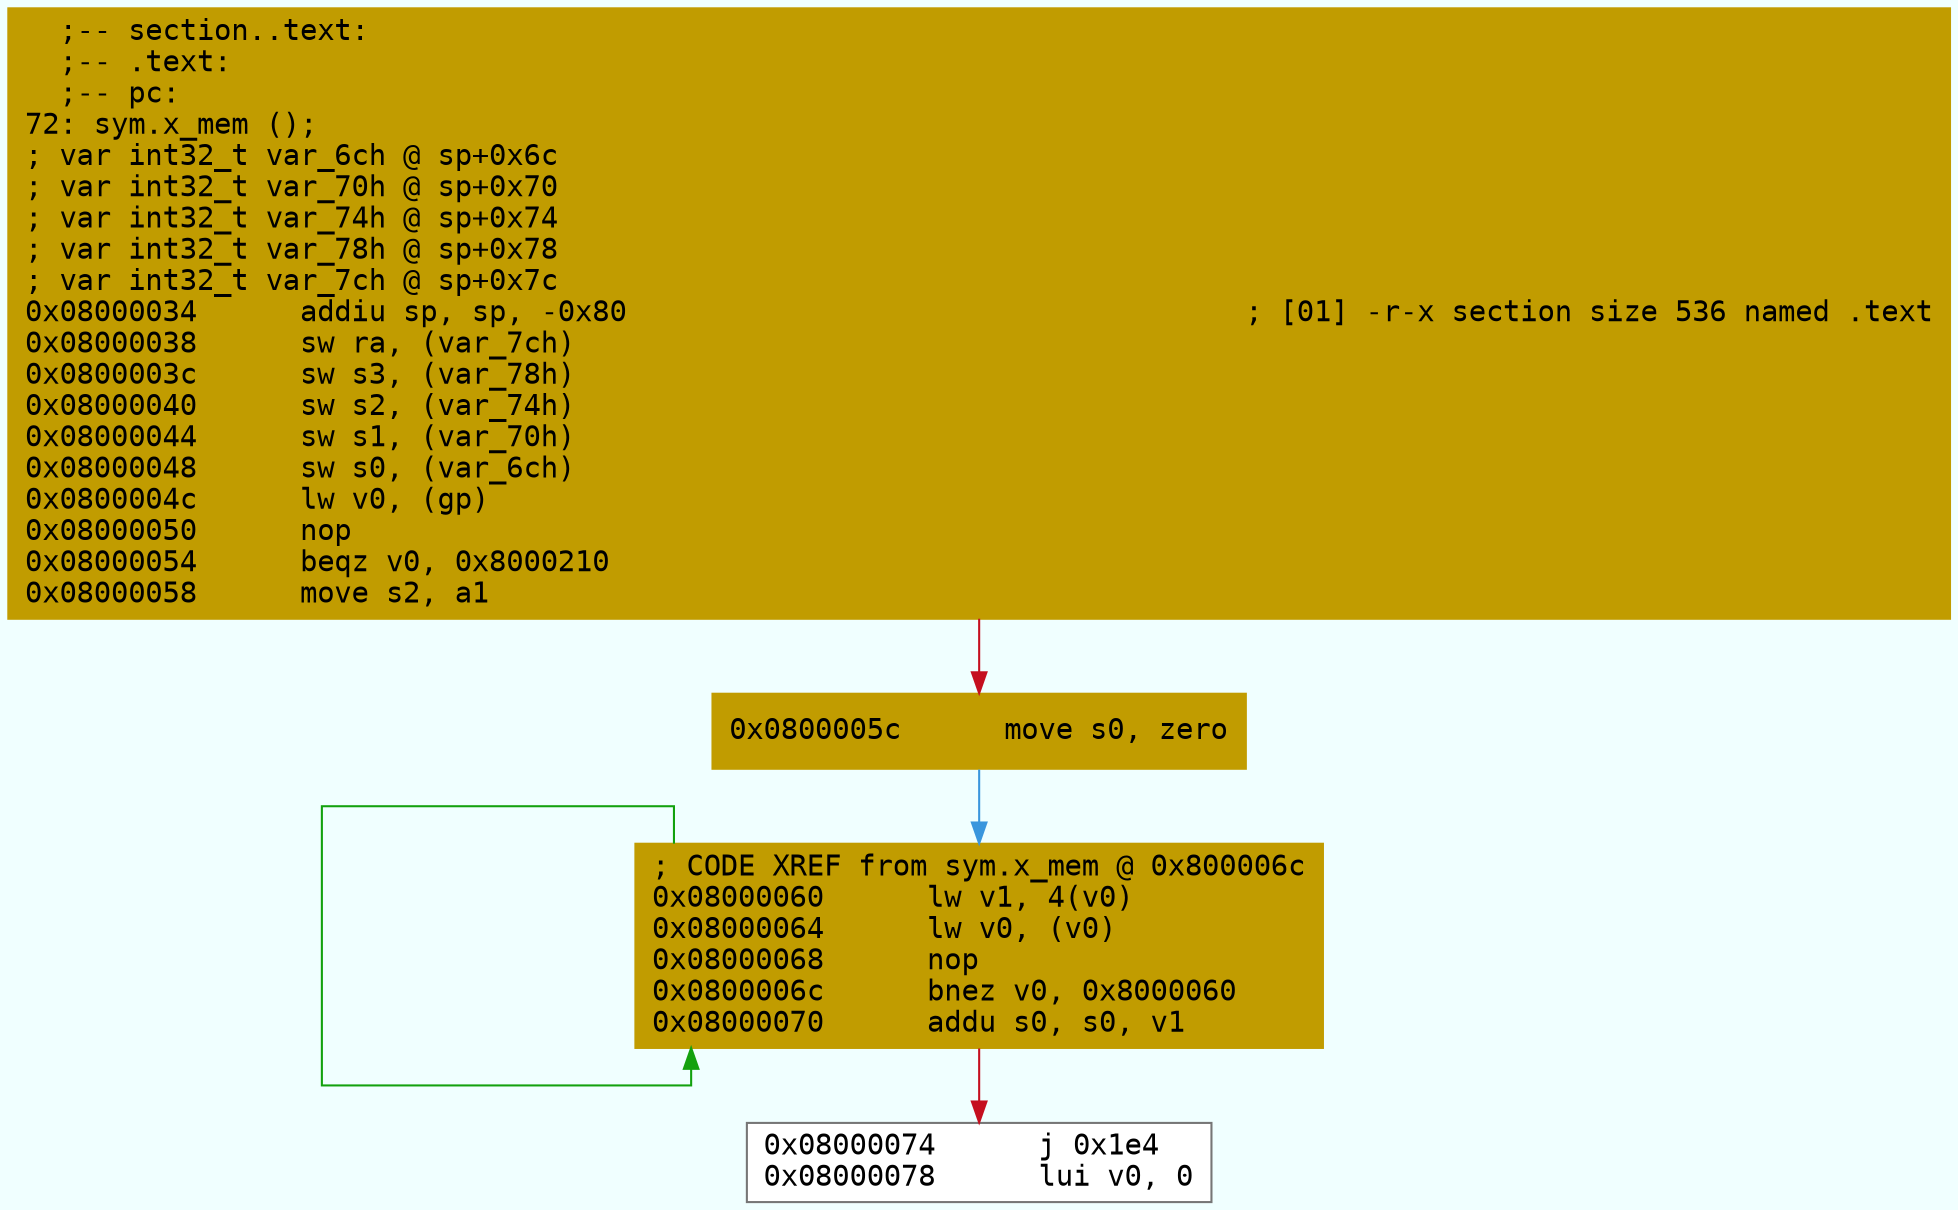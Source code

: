 digraph code {
	graph [bgcolor=azure fontsize=8 fontname="Courier" splines="ortho"];
	node [fillcolor=gray style=filled shape=box];
	edge [arrowhead="normal"];
	"0x08000034" [URL="sym.x_mem/0x08000034", fillcolor="#c19c00",color="#c19c00", fontname="Courier",label="  ;-- section..text:\l  ;-- .text:\l  ;-- pc:\l72: sym.x_mem ();\l; var int32_t var_6ch @ sp+0x6c\l; var int32_t var_70h @ sp+0x70\l; var int32_t var_74h @ sp+0x74\l; var int32_t var_78h @ sp+0x78\l; var int32_t var_7ch @ sp+0x7c\l0x08000034      addiu sp, sp, -0x80                                    ; [01] -r-x section size 536 named .text\l0x08000038      sw ra, (var_7ch)\l0x0800003c      sw s3, (var_78h)\l0x08000040      sw s2, (var_74h)\l0x08000044      sw s1, (var_70h)\l0x08000048      sw s0, (var_6ch)\l0x0800004c      lw v0, (gp)\l0x08000050      nop\l0x08000054      beqz v0, 0x8000210\l0x08000058      move s2, a1\l"]
	"0x0800005c" [URL="sym.x_mem/0x0800005c", fillcolor="#c19c00",color="#c19c00", fontname="Courier",label="0x0800005c      move s0, zero\l"]
	"0x08000060" [URL="sym.x_mem/0x08000060", fillcolor="#c19c00",color="#c19c00", fontname="Courier",label="; CODE XREF from sym.x_mem @ 0x800006c\l0x08000060      lw v1, 4(v0)\l0x08000064      lw v0, (v0)\l0x08000068      nop\l0x0800006c      bnez v0, 0x8000060\l0x08000070      addu s0, s0, v1\l"]
	"0x08000074" [URL="sym.x_mem/0x08000074", fillcolor="white",color="#767676", fontname="Courier",label="0x08000074      j 0x1e4\l0x08000078      lui v0, 0\l"]
        "0x08000034" -> "0x0800005c" [color="#c50f1f"];
        "0x0800005c" -> "0x08000060" [color="#3a96dd"];
        "0x08000060" -> "0x08000060" [color="#13a10e"];
        "0x08000060" -> "0x08000074" [color="#c50f1f"];
}
